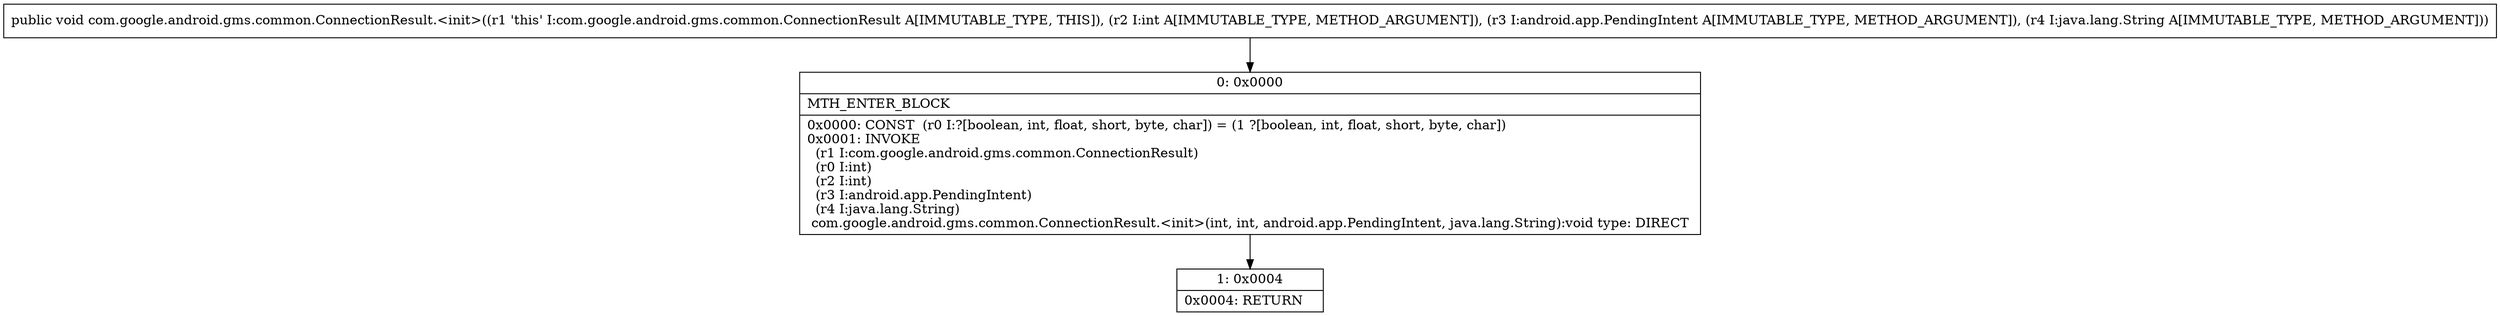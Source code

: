 digraph "CFG forcom.google.android.gms.common.ConnectionResult.\<init\>(ILandroid\/app\/PendingIntent;Ljava\/lang\/String;)V" {
Node_0 [shape=record,label="{0\:\ 0x0000|MTH_ENTER_BLOCK\l|0x0000: CONST  (r0 I:?[boolean, int, float, short, byte, char]) = (1 ?[boolean, int, float, short, byte, char]) \l0x0001: INVOKE  \l  (r1 I:com.google.android.gms.common.ConnectionResult)\l  (r0 I:int)\l  (r2 I:int)\l  (r3 I:android.app.PendingIntent)\l  (r4 I:java.lang.String)\l com.google.android.gms.common.ConnectionResult.\<init\>(int, int, android.app.PendingIntent, java.lang.String):void type: DIRECT \l}"];
Node_1 [shape=record,label="{1\:\ 0x0004|0x0004: RETURN   \l}"];
MethodNode[shape=record,label="{public void com.google.android.gms.common.ConnectionResult.\<init\>((r1 'this' I:com.google.android.gms.common.ConnectionResult A[IMMUTABLE_TYPE, THIS]), (r2 I:int A[IMMUTABLE_TYPE, METHOD_ARGUMENT]), (r3 I:android.app.PendingIntent A[IMMUTABLE_TYPE, METHOD_ARGUMENT]), (r4 I:java.lang.String A[IMMUTABLE_TYPE, METHOD_ARGUMENT])) }"];
MethodNode -> Node_0;
Node_0 -> Node_1;
}

